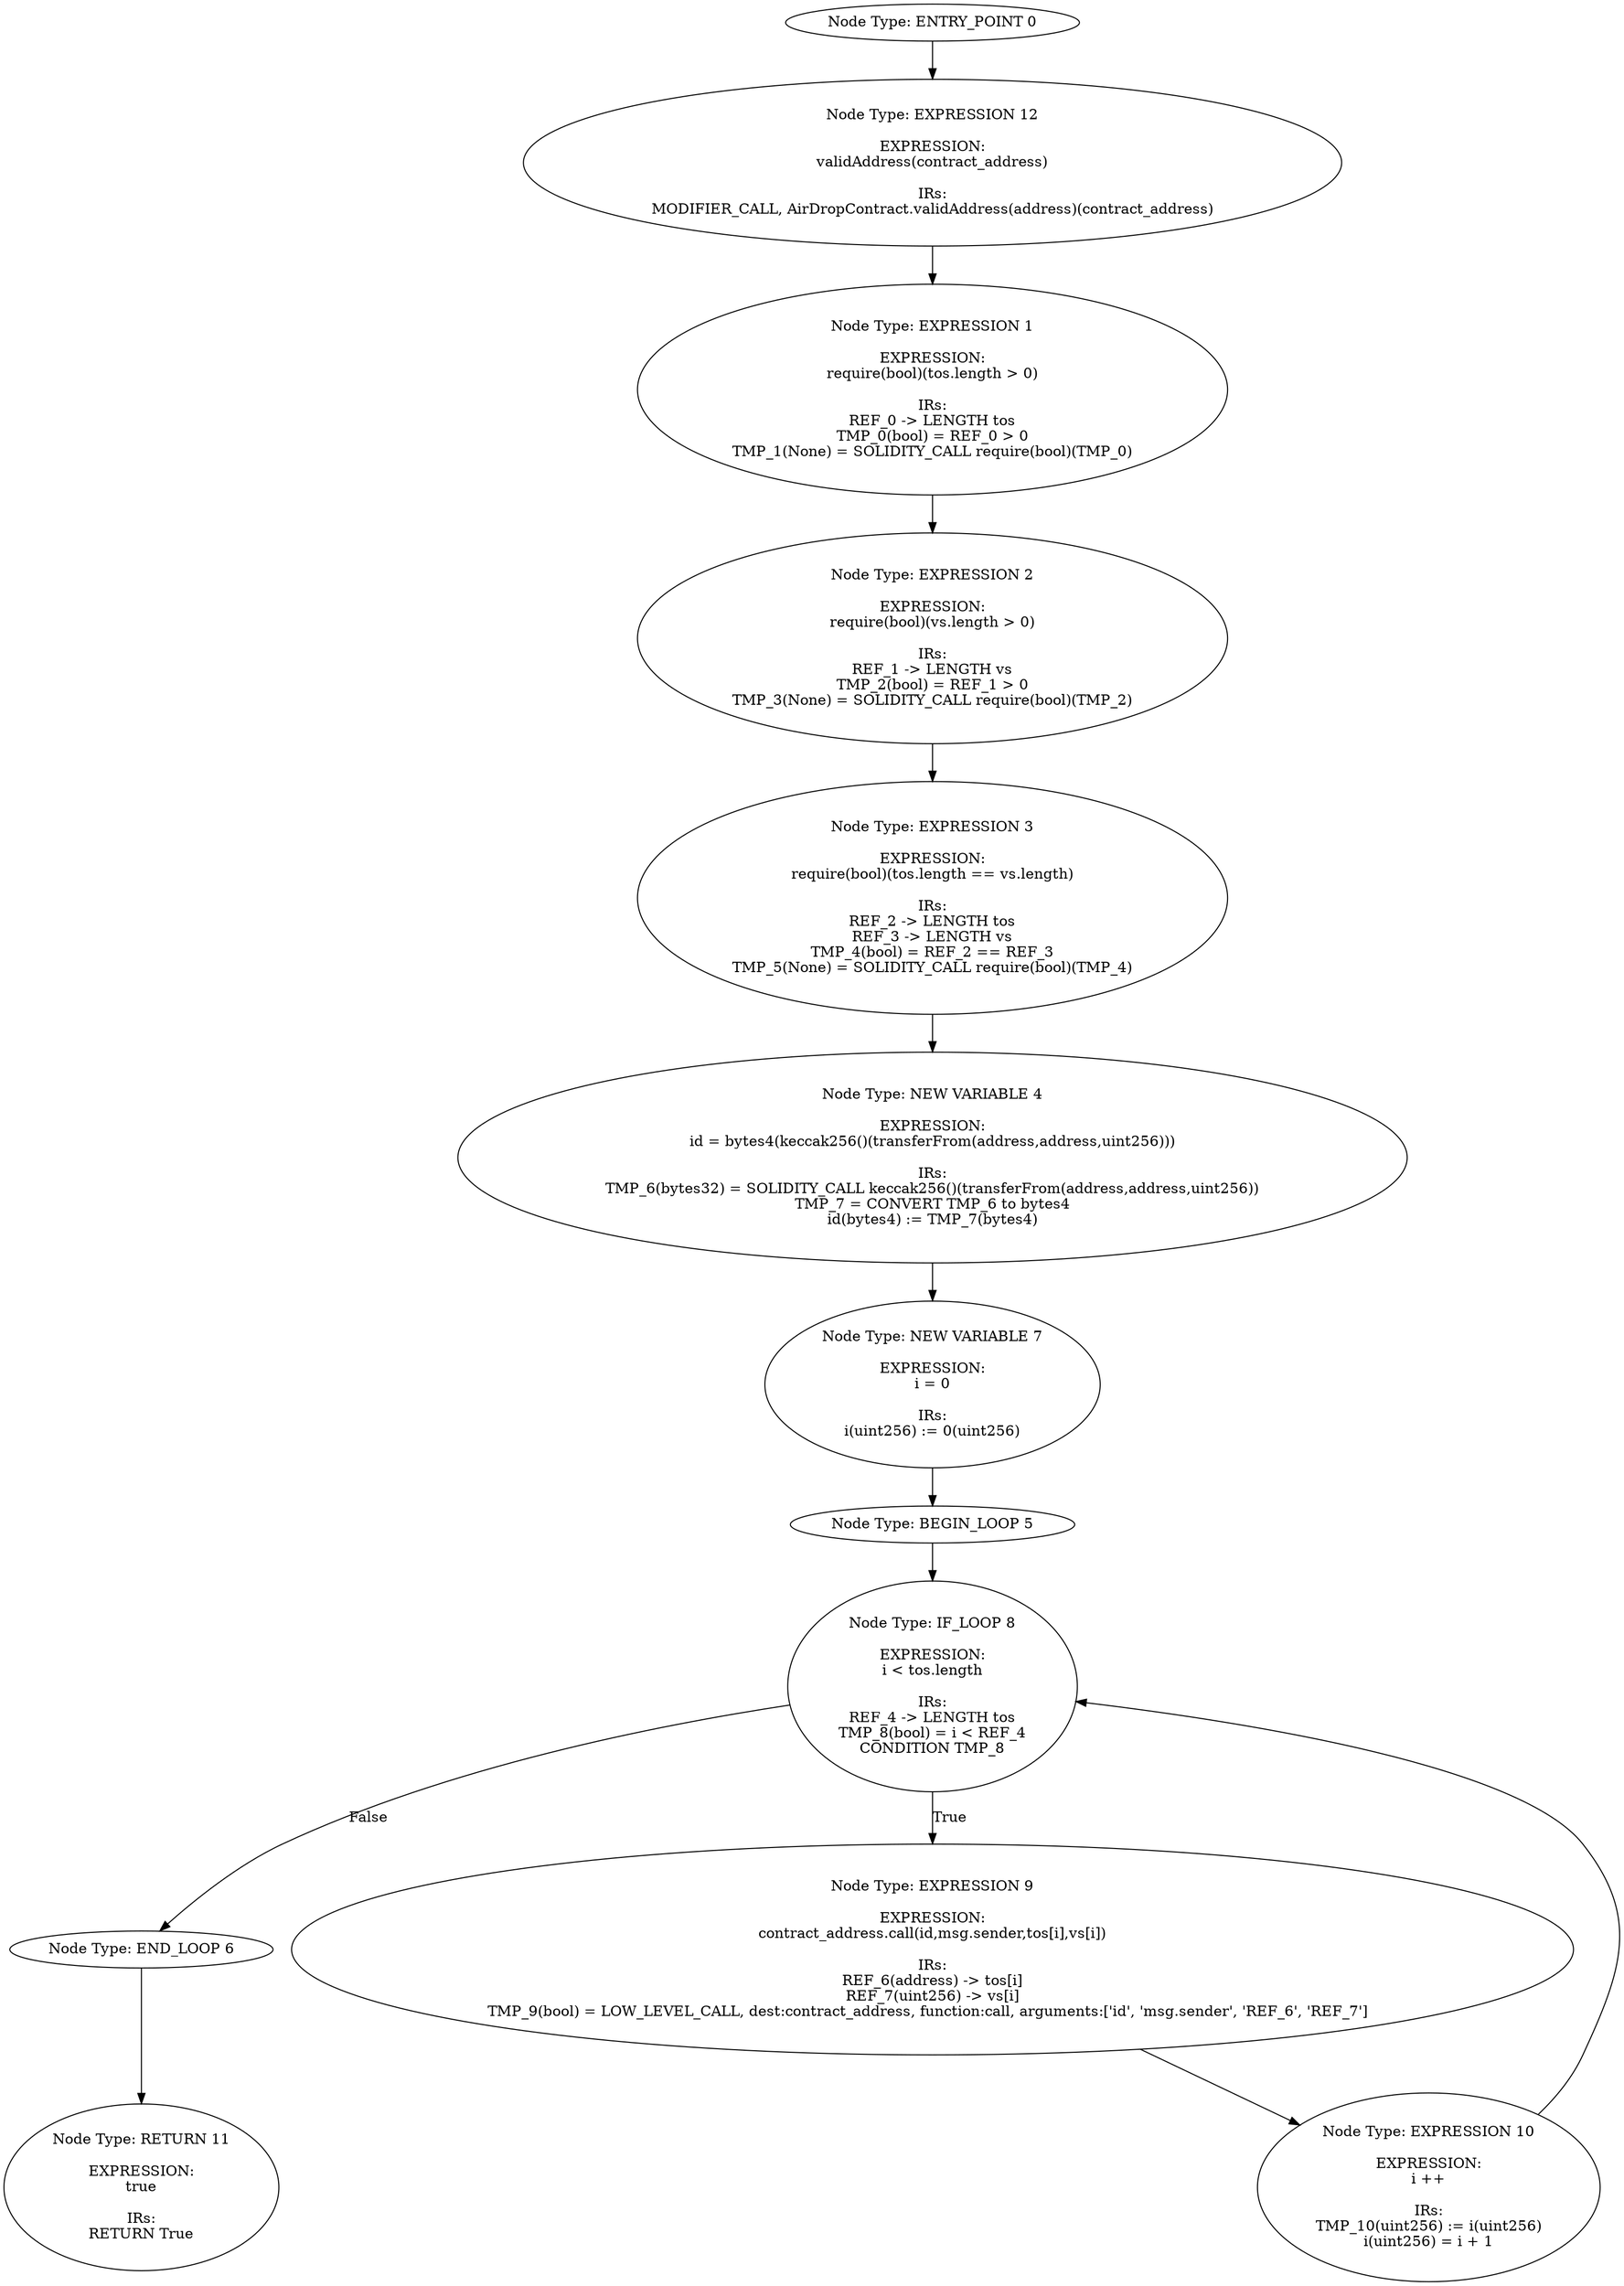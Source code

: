 digraph{
0[label="Node Type: ENTRY_POINT 0
"];
0->12;
1[label="Node Type: EXPRESSION 1

EXPRESSION:
require(bool)(tos.length > 0)

IRs:
REF_0 -> LENGTH tos
TMP_0(bool) = REF_0 > 0
TMP_1(None) = SOLIDITY_CALL require(bool)(TMP_0)"];
1->2;
2[label="Node Type: EXPRESSION 2

EXPRESSION:
require(bool)(vs.length > 0)

IRs:
REF_1 -> LENGTH vs
TMP_2(bool) = REF_1 > 0
TMP_3(None) = SOLIDITY_CALL require(bool)(TMP_2)"];
2->3;
3[label="Node Type: EXPRESSION 3

EXPRESSION:
require(bool)(tos.length == vs.length)

IRs:
REF_2 -> LENGTH tos
REF_3 -> LENGTH vs
TMP_4(bool) = REF_2 == REF_3
TMP_5(None) = SOLIDITY_CALL require(bool)(TMP_4)"];
3->4;
4[label="Node Type: NEW VARIABLE 4

EXPRESSION:
id = bytes4(keccak256()(transferFrom(address,address,uint256)))

IRs:
TMP_6(bytes32) = SOLIDITY_CALL keccak256()(transferFrom(address,address,uint256))
TMP_7 = CONVERT TMP_6 to bytes4
id(bytes4) := TMP_7(bytes4)"];
4->7;
5[label="Node Type: BEGIN_LOOP 5
"];
5->8;
6[label="Node Type: END_LOOP 6
"];
6->11;
7[label="Node Type: NEW VARIABLE 7

EXPRESSION:
i = 0

IRs:
i(uint256) := 0(uint256)"];
7->5;
8[label="Node Type: IF_LOOP 8

EXPRESSION:
i < tos.length

IRs:
REF_4 -> LENGTH tos
TMP_8(bool) = i < REF_4
CONDITION TMP_8"];
8->9[label="True"];
8->6[label="False"];
9[label="Node Type: EXPRESSION 9

EXPRESSION:
contract_address.call(id,msg.sender,tos[i],vs[i])

IRs:
REF_6(address) -> tos[i]
REF_7(uint256) -> vs[i]
TMP_9(bool) = LOW_LEVEL_CALL, dest:contract_address, function:call, arguments:['id', 'msg.sender', 'REF_6', 'REF_7']  "];
9->10;
10[label="Node Type: EXPRESSION 10

EXPRESSION:
i ++

IRs:
TMP_10(uint256) := i(uint256)
i(uint256) = i + 1"];
10->8;
11[label="Node Type: RETURN 11

EXPRESSION:
true

IRs:
RETURN True"];
12[label="Node Type: EXPRESSION 12

EXPRESSION:
validAddress(contract_address)

IRs:
MODIFIER_CALL, AirDropContract.validAddress(address)(contract_address)"];
12->1;
}
